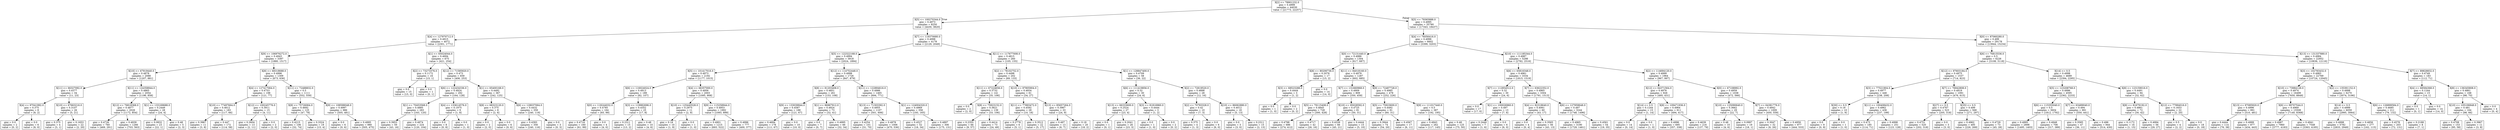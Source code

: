 digraph Tree {
node [shape=box] ;
0 [label="X[2] <= 78901232.0\ngini = 0.4999\nsamples = 44030\nvalue = [21773, 22257]"] ;
1 [label="X[5] <= 100270344.0\ngini = 0.4973\nsamples = 8250\nvalue = [4430, 3820]"] ;
0 -> 1 [labeldistance=2.5, labelangle=45, headlabel="True"] ;
2 [label="X[4] <= 127970712.0\ngini = 0.4915\nsamples = 4072\nvalue = [2301, 1771]"] ;
1 -> 2 ;
3 [label="X[9] <= 106976272.0\ngini = 0.4943\nsamples = 3397\nvalue = [1880, 1517]"] ;
2 -> 3 ;
4 [label="X[10] <= 67919440.0\ngini = 0.4878\nsamples = 2088\nvalue = [1207, 881]"] ;
3 -> 4 ;
5 [label="X[11] <= 66327092.0\ngini = 0.4377\nsamples = 34\nvalue = [11, 23]"] ;
4 -> 5 ;
6 [label="X[4] <= 97041992.0\ngini = 0.375\nsamples = 8\nvalue = [6, 2]"] ;
5 -> 6 ;
7 [label="gini = 0.0\nsamples = 2\nvalue = [0, 2]"] ;
6 -> 7 ;
8 [label="gini = 0.0\nsamples = 6\nvalue = [6, 0]"] ;
6 -> 8 ;
9 [label="X[10] <= 67663216.0\ngini = 0.3107\nsamples = 26\nvalue = [5, 21]"] ;
5 -> 9 ;
10 [label="gini = 0.375\nsamples = 4\nvalue = [3, 1]"] ;
9 -> 10 ;
11 [label="gini = 0.1653\nsamples = 22\nvalue = [2, 20]"] ;
9 -> 11 ;
12 [label="X[11] <= 124358944.0\ngini = 0.4865\nsamples = 2054\nvalue = [1196, 858]"] ;
4 -> 12 ;
13 [label="X[12] <= 76818368.0\ngini = 0.4877\nsamples = 2026\nvalue = [1172, 854]"] ;
12 -> 13 ;
14 [label="gini = 0.4726\nsamples = 760\nvalue = [469, 291]"] ;
13 -> 14 ;
15 [label="gini = 0.4939\nsamples = 1266\nvalue = [703, 563]"] ;
13 -> 15 ;
16 [label="X[1] <= 133169688.0\ngini = 0.2449\nsamples = 28\nvalue = [24, 4]"] ;
12 -> 16 ;
17 [label="gini = 0.0832\nsamples = 23\nvalue = [22, 1]"] ;
16 -> 17 ;
18 [label="gini = 0.48\nsamples = 5\nvalue = [2, 3]"] ;
16 -> 18 ;
19 [label="X[8] <= 68318688.0\ngini = 0.4996\nsamples = 1309\nvalue = [673, 636]"] ;
3 -> 19 ;
20 [label="X[4] <= 127417064.0\ngini = 0.4753\nsamples = 198\nvalue = [121, 77]"] ;
19 -> 20 ;
21 [label="X[10] <= 77497664.0\ngini = 0.4612\nsamples = 183\nvalue = [117, 66]"] ;
20 -> 21 ;
22 [label="gini = 0.3967\nsamples = 11\nvalue = [3, 8]"] ;
21 -> 22 ;
23 [label="gini = 0.447\nsamples = 172\nvalue = [114, 58]"] ;
21 -> 23 ;
24 [label="X[12] <= 100245776.0\ngini = 0.3911\nsamples = 15\nvalue = [4, 11]"] ;
20 -> 24 ;
25 [label="gini = 0.2604\nsamples = 13\nvalue = [2, 11]"] ;
24 -> 25 ;
26 [label="gini = 0.0\nsamples = 2\nvalue = [2, 0]"] ;
24 -> 26 ;
27 [label="X[11] <= 72488832.0\ngini = 0.5\nsamples = 1111\nvalue = [552, 559]"] ;
19 -> 27 ;
28 [label="X[8] <= 75726064.0\ngini = 0.4692\nsamples = 125\nvalue = [47, 78]"] ;
27 -> 28 ;
29 [label="gini = 0.4215\nsamples = 106\nvalue = [32, 74]"] ;
28 -> 29 ;
30 [label="gini = 0.3324\nsamples = 19\nvalue = [15, 4]"] ;
28 -> 30 ;
31 [label="X[9] <= 108598048.0\ngini = 0.4997\nsamples = 986\nvalue = [505, 481]"] ;
27 -> 31 ;
32 [label="gini = 0.0\nsamples = 6\nvalue = [0, 6]"] ;
31 -> 32 ;
33 [label="gini = 0.4995\nsamples = 980\nvalue = [505, 475]"] ;
31 -> 33 ;
34 [label="X[1] <= 65024044.0\ngini = 0.4694\nsamples = 675\nvalue = [421, 254]"] ;
2 -> 34 ;
35 [label="X[2] <= 73273376.0\ngini = 0.1172\nsamples = 16\nvalue = [15, 1]"] ;
34 -> 35 ;
36 [label="gini = 0.0\nsamples = 15\nvalue = [15, 0]"] ;
35 -> 36 ;
37 [label="gini = 0.0\nsamples = 1\nvalue = [0, 1]"] ;
35 -> 37 ;
38 [label="X[12] <= 71585920.0\ngini = 0.473\nsamples = 659\nvalue = [406, 253]"] ;
34 -> 38 ;
39 [label="X[6] <= 122434336.0\ngini = 0.4924\nsamples = 292\nvalue = [164, 128]"] ;
38 -> 39 ;
40 [label="X[1] <= 70453568.0\ngini = 0.4885\nsamples = 283\nvalue = [163, 120]"] ;
39 -> 40 ;
41 [label="gini = 0.3953\nsamples = 59\nvalue = [43, 16]"] ;
40 -> 41 ;
42 [label="gini = 0.4974\nsamples = 224\nvalue = [120, 104]"] ;
40 -> 42 ;
43 [label="X[4] <= 133614576.0\ngini = 0.1975\nsamples = 9\nvalue = [1, 8]"] ;
39 -> 43 ;
44 [label="gini = 0.0\nsamples = 8\nvalue = [0, 8]"] ;
43 -> 44 ;
45 [label="gini = 0.0\nsamples = 1\nvalue = [1, 0]"] ;
43 -> 45 ;
46 [label="X[1] <= 65400168.0\ngini = 0.4492\nsamples = 367\nvalue = [242, 125]"] ;
38 -> 46 ;
47 [label="X[8] <= 68323120.0\ngini = 0.375\nsamples = 8\nvalue = [2, 6]"] ;
46 -> 47 ;
48 [label="gini = 0.0\nsamples = 2\nvalue = [2, 0]"] ;
47 -> 48 ;
49 [label="gini = 0.0\nsamples = 6\nvalue = [0, 6]"] ;
47 -> 49 ;
50 [label="X[6] <= 128037064.0\ngini = 0.4432\nsamples = 359\nvalue = [240, 119]"] ;
46 -> 50 ;
51 [label="gini = 0.4393\nsamples = 356\nvalue = [240, 116]"] ;
50 -> 51 ;
52 [label="gini = 0.0\nsamples = 3\nvalue = [0, 3]"] ;
50 -> 52 ;
53 [label="X[7] <= 119370680.0\ngini = 0.4998\nsamples = 4178\nvalue = [2129, 2049]"] ;
1 -> 53 ;
54 [label="X[5] <= 122322168.0\ngini = 0.4994\nsamples = 3918\nvalue = [2024, 1894]"] ;
53 -> 54 ;
55 [label="X[5] <= 101417016.0\ngini = 0.4973\nsamples = 2192\nvalue = [1177, 1015]"] ;
54 -> 55 ;
56 [label="X[6] <= 116024024.0\ngini = 0.4913\nsamples = 189\nvalue = [82, 107]"] ;
55 -> 56 ;
57 [label="X[0] <= 118244032.0\ngini = 0.4785\nsamples = 164\nvalue = [65, 99]"] ;
56 -> 57 ;
58 [label="gini = 0.4718\nsamples = 160\nvalue = [61, 99]"] ;
57 -> 58 ;
59 [label="gini = 0.0\nsamples = 4\nvalue = [4, 0]"] ;
57 -> 59 ;
60 [label="X[3] <= 119982696.0\ngini = 0.4352\nsamples = 25\nvalue = [17, 8]"] ;
56 -> 60 ;
61 [label="gini = 0.2311\nsamples = 15\nvalue = [13, 2]"] ;
60 -> 61 ;
62 [label="gini = 0.48\nsamples = 10\nvalue = [4, 6]"] ;
60 -> 62 ;
63 [label="X[4] <= 66357000.0\ngini = 0.4956\nsamples = 2003\nvalue = [1095, 908]"] ;
55 -> 63 ;
64 [label="X[10] <= 125440528.0\ngini = 0.2975\nsamples = 11\nvalue = [2, 9]"] ;
63 -> 64 ;
65 [label="gini = 0.18\nsamples = 10\nvalue = [1, 9]"] ;
64 -> 65 ;
66 [label="gini = 0.0\nsamples = 1\nvalue = [1, 0]"] ;
64 -> 66 ;
67 [label="X[9] <= 115258944.0\ngini = 0.4953\nsamples = 1992\nvalue = [1093, 899]"] ;
63 -> 67 ;
68 [label="gini = 0.4901\nsamples = 1215\nvalue = [693, 522]"] ;
67 -> 68 ;
69 [label="gini = 0.4996\nsamples = 777\nvalue = [400, 377]"] ;
67 -> 69 ;
70 [label="X[12] <= 114752448.0\ngini = 0.4998\nsamples = 1726\nvalue = [847, 879]"] ;
54 -> 70 ;
71 [label="X[8] <= 81203408.0\ngini = 0.4851\nsamples = 261\nvalue = [153, 108]"] ;
70 -> 71 ;
72 [label="X[9] <= 133039944.0\ngini = 0.4587\nsamples = 188\nvalue = [121, 67]"] ;
71 -> 72 ;
73 [label="gini = 0.4694\nsamples = 178\nvalue = [111, 67]"] ;
72 -> 73 ;
74 [label="gini = 0.0\nsamples = 10\nvalue = [10, 0]"] ;
72 -> 74 ;
75 [label="X[1] <= 86967912.0\ngini = 0.4924\nsamples = 73\nvalue = [32, 41]"] ;
71 -> 75 ;
76 [label="gini = 0.0\nsamples = 7\nvalue = [0, 7]"] ;
75 -> 76 ;
77 [label="gini = 0.4995\nsamples = 66\nvalue = [32, 34]"] ;
75 -> 77 ;
78 [label="X[11] <= 122894616.0\ngini = 0.4986\nsamples = 1465\nvalue = [694, 771]"] ;
70 -> 78 ;
79 [label="X[13] <= 71303392.0\ngini = 0.4955\nsamples = 1107\nvalue = [501, 606]"] ;
78 -> 79 ;
80 [label="gini = 0.4254\nsamples = 101\nvalue = [31, 70]"] ;
79 -> 80 ;
81 [label="gini = 0.4978\nsamples = 1006\nvalue = [470, 536]"] ;
79 -> 81 ;
82 [label="X[1] <= 124004320.0\ngini = 0.4969\nsamples = 358\nvalue = [193, 165]"] ;
78 -> 82 ;
83 [label="gini = 0.4527\nsamples = 52\nvalue = [18, 34]"] ;
82 -> 83 ;
84 [label="gini = 0.4897\nsamples = 306\nvalue = [175, 131]"] ;
82 -> 84 ;
85 [label="X[11] <= 117677008.0\ngini = 0.4815\nsamples = 260\nvalue = [105, 155]"] ;
53 -> 85 ;
86 [label="X[2] <= 78102752.0\ngini = 0.4498\nsamples = 202\nvalue = [69, 133]"] ;
85 -> 86 ;
87 [label="X[11] <= 67224656.0\ngini = 0.3732\nsamples = 141\nvalue = [35, 106]"] ;
86 -> 87 ;
88 [label="gini = 0.0\nsamples = 2\nvalue = [2, 0]"] ;
87 -> 88 ;
89 [label="X[8] <= 75923152.0\ngini = 0.3621\nsamples = 139\nvalue = [33, 106]"] ;
87 -> 89 ;
90 [label="gini = 0.2355\nsamples = 66\nvalue = [9, 57]"] ;
89 -> 90 ;
91 [label="gini = 0.4414\nsamples = 73\nvalue = [24, 49]"] ;
89 -> 91 ;
92 [label="X[10] <= 97905904.0\ngini = 0.4934\nsamples = 61\nvalue = [34, 27]"] ;
86 -> 92 ;
93 [label="X[11] <= 77893472.0\ngini = 0.4592\nsamples = 28\nvalue = [10, 18]"] ;
92 -> 93 ;
94 [label="gini = 0.2778\nsamples = 6\nvalue = [5, 1]"] ;
93 -> 94 ;
95 [label="gini = 0.3512\nsamples = 22\nvalue = [5, 17]"] ;
93 -> 95 ;
96 [label="X[13] <= 85657264.0\ngini = 0.3967\nsamples = 33\nvalue = [24, 9]"] ;
92 -> 96 ;
97 [label="gini = 0.497\nsamples = 13\nvalue = [6, 7]"] ;
96 -> 97 ;
98 [label="gini = 0.18\nsamples = 20\nvalue = [18, 2]"] ;
96 -> 98 ;
99 [label="X[1] <= 128847400.0\ngini = 0.4709\nsamples = 58\nvalue = [36, 22]"] ;
85 -> 99 ;
100 [label="X[6] <= 111419856.0\ngini = 0.32\nsamples = 30\nvalue = [24, 6]"] ;
99 -> 100 ;
101 [label="X[13] <= 66333600.0\ngini = 0.2524\nsamples = 27\nvalue = [23, 4]"] ;
100 -> 101 ;
102 [label="gini = 0.0\nsamples = 1\nvalue = [0, 1]"] ;
101 -> 102 ;
103 [label="gini = 0.2041\nsamples = 26\nvalue = [23, 3]"] ;
101 -> 103 ;
104 [label="X[3] <= 81816960.0\ngini = 0.4444\nsamples = 3\nvalue = [1, 2]"] ;
100 -> 104 ;
105 [label="gini = 0.0\nsamples = 1\nvalue = [1, 0]"] ;
104 -> 105 ;
106 [label="gini = 0.0\nsamples = 2\nvalue = [0, 2]"] ;
104 -> 106 ;
107 [label="X[2] <= 72819520.0\ngini = 0.4898\nsamples = 28\nvalue = [12, 16]"] ;
99 -> 107 ;
108 [label="X[2] <= 70783328.0\ngini = 0.42\nsamples = 10\nvalue = [7, 3]"] ;
107 -> 108 ;
109 [label="gini = 0.375\nsamples = 4\nvalue = [1, 3]"] ;
108 -> 109 ;
110 [label="gini = 0.0\nsamples = 6\nvalue = [6, 0]"] ;
108 -> 110 ;
111 [label="X[10] <= 86062880.0\ngini = 0.4012\nsamples = 18\nvalue = [5, 13]"] ;
107 -> 111 ;
112 [label="gini = 0.0\nsamples = 3\nvalue = [3, 0]"] ;
111 -> 112 ;
113 [label="gini = 0.2311\nsamples = 15\nvalue = [2, 13]"] ;
111 -> 113 ;
114 [label="X[5] <= 79365888.0\ngini = 0.4995\nsamples = 35780\nvalue = [17343, 18437]"] ;
0 -> 114 [labeldistance=2.5, labelangle=-45, headlabel="False"] ;
115 [label="X[4] <= 76056416.0\ngini = 0.4996\nsamples = 6602\nvalue = [3399, 3203]"] ;
114 -> 115 ;
116 [label="X[0] <= 72131440.0\ngini = 0.4986\nsamples = 1304\nvalue = [617, 687]"] ;
115 -> 116 ;
117 [label="X[8] <= 80206736.0\ngini = 0.2076\nsamples = 17\nvalue = [15, 2]"] ;
116 -> 117 ;
118 [label="X[3] <= 68523288.0\ngini = 0.4444\nsamples = 3\nvalue = [1, 2]"] ;
117 -> 118 ;
119 [label="gini = 0.0\nsamples = 1\nvalue = [1, 0]"] ;
118 -> 119 ;
120 [label="gini = 0.0\nsamples = 2\nvalue = [0, 2]"] ;
118 -> 120 ;
121 [label="gini = 0.0\nsamples = 14\nvalue = [14, 0]"] ;
117 -> 121 ;
122 [label="X[11] <= 84018160.0\ngini = 0.4979\nsamples = 1287\nvalue = [602, 685]"] ;
116 -> 122 ;
123 [label="X[7] <= 131660968.0\ngini = 0.4909\nsamples = 809\nvalue = [350, 459]"] ;
122 -> 123 ;
124 [label="X[5] <= 79115408.0\ngini = 0.4845\nsamples = 728\nvalue = [300, 428]"] ;
123 -> 124 ;
125 [label="gini = 0.4798\nsamples = 686\nvalue = [274, 412]"] ;
124 -> 125 ;
126 [label="gini = 0.4717\nsamples = 42\nvalue = [26, 16]"] ;
124 -> 126 ;
127 [label="X[10] <= 95028592.0\ngini = 0.4725\nsamples = 81\nvalue = [50, 31]"] ;
123 -> 127 ;
128 [label="gini = 0.4339\nsamples = 66\nvalue = [45, 21]"] ;
127 -> 128 ;
129 [label="gini = 0.4444\nsamples = 15\nvalue = [5, 10]"] ;
127 -> 129 ;
130 [label="X[9] <= 72487728.0\ngini = 0.4985\nsamples = 478\nvalue = [252, 226]"] ;
122 -> 130 ;
131 [label="X[5] <= 75923600.0\ngini = 0.4492\nsamples = 91\nvalue = [60, 31]"] ;
130 -> 131 ;
132 [label="gini = 0.3944\nsamples = 74\nvalue = [54, 20]"] ;
131 -> 132 ;
133 [label="gini = 0.4567\nsamples = 17\nvalue = [6, 11]"] ;
131 -> 133 ;
134 [label="X[9] <= 111017440.0\ngini = 0.5\nsamples = 387\nvalue = [192, 195]"] ;
130 -> 134 ;
135 [label="gini = 0.4943\nsamples = 262\nvalue = [117, 145]"] ;
134 -> 135 ;
136 [label="gini = 0.48\nsamples = 125\nvalue = [75, 50]"] ;
134 -> 136 ;
137 [label="X[10] <= 111185344.0\ngini = 0.4987\nsamples = 5298\nvalue = [2782, 2516]"] ;
115 -> 137 ;
138 [label="X[6] <= 65816348.0\ngini = 0.4961\nsamples = 3334\nvalue = [1815, 1519]"] ;
137 -> 138 ;
139 [label="X[7] <= 112854512.0\ngini = 0.32\nsamples = 30\nvalue = [24, 6]"] ;
138 -> 139 ;
140 [label="gini = 0.0\nsamples = 17\nvalue = [17, 0]"] ;
139 -> 140 ;
141 [label="X[1] <= 100026960.0\ngini = 0.497\nsamples = 13\nvalue = [7, 6]"] ;
139 -> 141 ;
142 [label="gini = 0.2449\nsamples = 7\nvalue = [1, 6]"] ;
141 -> 142 ;
143 [label="gini = 0.0\nsamples = 6\nvalue = [6, 0]"] ;
141 -> 143 ;
144 [label="X[7] <= 63622352.0\ngini = 0.4965\nsamples = 3304\nvalue = [1791, 1513]"] ;
138 -> 144 ;
145 [label="X[4] <= 82318640.0\ngini = 0.4061\nsamples = 60\nvalue = [43, 17]"] ;
144 -> 145 ;
146 [label="gini = 0.0\nsamples = 4\nvalue = [0, 4]"] ;
145 -> 146 ;
147 [label="gini = 0.3565\nsamples = 56\nvalue = [43, 13]"] ;
145 -> 147 ;
148 [label="X[6] <= 127959648.0\ngini = 0.497\nsamples = 3244\nvalue = [1748, 1496]"] ;
144 -> 148 ;
149 [label="gini = 0.4965\nsamples = 3190\nvalue = [1729, 1461]"] ;
148 -> 149 ;
150 [label="gini = 0.4561\nsamples = 54\nvalue = [19, 35]"] ;
148 -> 150 ;
151 [label="X[2] <= 114694120.0\ngini = 0.4999\nsamples = 1964\nvalue = [967, 997]"] ;
137 -> 151 ;
152 [label="X[12] <= 64371564.0\ngini = 0.4976\nsamples = 926\nvalue = [495, 431]"] ;
151 -> 152 ;
153 [label="X[14] <= 0.5\ngini = 0.1244\nsamples = 15\nvalue = [1, 14]"] ;
152 -> 153 ;
154 [label="gini = 0.0\nsamples = 14\nvalue = [0, 14]"] ;
153 -> 154 ;
155 [label="gini = 0.0\nsamples = 1\nvalue = [1, 0]"] ;
153 -> 155 ;
156 [label="X[8] <= 109471936.0\ngini = 0.4964\nsamples = 911\nvalue = [494, 417]"] ;
152 -> 156 ;
157 [label="gini = 0.4996\nsamples = 695\nvalue = [357, 338]"] ;
156 -> 157 ;
158 [label="gini = 0.4639\nsamples = 216\nvalue = [137, 79]"] ;
156 -> 158 ;
159 [label="X[0] <= 67108992.0\ngini = 0.4959\nsamples = 1038\nvalue = [472, 566]"] ;
151 -> 159 ;
160 [label="X[10] <= 125090640.0\ngini = 0.3662\nsamples = 29\nvalue = [22, 7]"] ;
159 -> 160 ;
161 [label="gini = 0.48\nsamples = 10\nvalue = [4, 6]"] ;
160 -> 161 ;
162 [label="gini = 0.0997\nsamples = 19\nvalue = [18, 1]"] ;
160 -> 162 ;
163 [label="X[7] <= 64381776.0\ngini = 0.4942\nsamples = 1009\nvalue = [450, 559]"] ;
159 -> 163 ;
164 [label="gini = 0.3047\nsamples = 32\nvalue = [6, 26]"] ;
163 -> 164 ;
165 [label="gini = 0.4959\nsamples = 977\nvalue = [444, 533]"] ;
163 -> 165 ;
166 [label="X[0] <= 87060280.0\ngini = 0.499\nsamples = 29178\nvalue = [13944, 15234]"] ;
114 -> 166 ;
167 [label="X[6] <= 76815536.0\ngini = 0.5\nsamples = 6226\nvalue = [3108, 3118]"] ;
166 -> 167 ;
168 [label="X[12] <= 97603184.0\ngini = 0.4975\nsamples = 1537\nvalue = [714, 823]"] ;
167 -> 168 ;
169 [label="X[3] <= 77521904.0\ngini = 0.4977\nsamples = 446\nvalue = [238, 208]"] ;
168 -> 169 ;
170 [label="X[30] <= 0.5\ngini = 0.18\nsamples = 10\nvalue = [1, 9]"] ;
169 -> 170 ;
171 [label="gini = 0.0\nsamples = 9\nvalue = [0, 9]"] ;
170 -> 171 ;
172 [label="gini = 0.0\nsamples = 1\nvalue = [1, 0]"] ;
170 -> 172 ;
173 [label="X[11] <= 100408432.0\ngini = 0.4962\nsamples = 436\nvalue = [237, 199]"] ;
169 -> 173 ;
174 [label="gini = 0.473\nsamples = 185\nvalue = [114, 71]"] ;
173 -> 174 ;
175 [label="gini = 0.4998\nsamples = 251\nvalue = [123, 128]"] ;
173 -> 175 ;
176 [label="X[7] <= 76942808.0\ngini = 0.4919\nsamples = 1091\nvalue = [476, 615]"] ;
168 -> 176 ;
177 [label="X[27] <= 0.5\ngini = 0.4767\nsamples = 523\nvalue = [205, 318]"] ;
176 -> 177 ;
178 [label="gini = 0.4751\nsamples = 520\nvalue = [202, 318]"] ;
177 -> 178 ;
179 [label="gini = 0.0\nsamples = 3\nvalue = [3, 0]"] ;
177 -> 179 ;
180 [label="X[35] <= 0.5\ngini = 0.499\nsamples = 568\nvalue = [271, 297]"] ;
176 -> 180 ;
181 [label="gini = 0.4962\nsamples = 495\nvalue = [226, 269]"] ;
180 -> 181 ;
182 [label="gini = 0.4729\nsamples = 73\nvalue = [45, 28]"] ;
180 -> 182 ;
183 [label="X[14] <= 0.5\ngini = 0.4998\nsamples = 4689\nvalue = [2394, 2295]"] ;
167 -> 183 ;
184 [label="X[5] <= 123208768.0\ngini = 0.4996\nsamples = 4595\nvalue = [2362, 2233]"] ;
183 -> 184 ;
185 [label="X[6] <= 115355040.0\ngini = 0.5\nsamples = 3604\nvalue = [1812, 1792]"] ;
184 -> 185 ;
186 [label="gini = 0.4995\nsamples = 2898\nvalue = [1495, 1403]"] ;
185 -> 186 ;
187 [label="gini = 0.4948\nsamples = 706\nvalue = [317, 389]"] ;
185 -> 187 ;
188 [label="X[7] <= 63489040.0\ngini = 0.494\nsamples = 991\nvalue = [550, 441]"] ;
184 -> 188 ;
189 [label="gini = 0.3585\nsamples = 47\nvalue = [36, 11]"] ;
188 -> 189 ;
190 [label="gini = 0.496\nsamples = 944\nvalue = [514, 430]"] ;
188 -> 190 ;
191 [label="X[8] <= 123159016.0\ngini = 0.4491\nsamples = 94\nvalue = [32, 62]"] ;
183 -> 191 ;
192 [label="X[8] <= 81679192.0\ngini = 0.4861\nsamples = 72\nvalue = [30, 42]"] ;
191 -> 192 ;
193 [label="gini = 0.1172\nsamples = 16\nvalue = [1, 15]"] ;
192 -> 193 ;
194 [label="gini = 0.4994\nsamples = 56\nvalue = [29, 27]"] ;
192 -> 194 ;
195 [label="X[12] <= 77994016.0\ngini = 0.1653\nsamples = 22\nvalue = [2, 20]"] ;
191 -> 195 ;
196 [label="gini = 0.5\nsamples = 4\nvalue = [2, 2]"] ;
195 -> 196 ;
197 [label="gini = 0.0\nsamples = 18\nvalue = [0, 18]"] ;
195 -> 197 ;
198 [label="X[13] <= 131337880.0\ngini = 0.4984\nsamples = 22952\nvalue = [10836, 12116]"] ;
166 -> 198 ;
199 [label="X[3] <= 102783432.0\ngini = 0.4983\nsamples = 22769\nvalue = [10724, 12045]"] ;
198 -> 199 ;
200 [label="X[10] <= 73984128.0\ngini = 0.4974\nsamples = 16499\nvalue = [7650, 8849]"] ;
199 -> 200 ;
201 [label="X[13] <= 97085920.0\ngini = 0.4996\nsamples = 991\nvalue = [510, 481]"] ;
200 -> 201 ;
202 [label="gini = 0.4444\nsamples = 114\nvalue = [76, 38]"] ;
201 -> 202 ;
203 [label="gini = 0.4999\nsamples = 877\nvalue = [434, 443]"] ;
201 -> 203 ;
204 [label="X[6] <= 99707544.0\ngini = 0.4969\nsamples = 15508\nvalue = [7140, 8368]"] ;
200 -> 204 ;
205 [label="gini = 0.4987\nsamples = 7960\nvalue = [3777, 4183]"] ;
204 -> 205 ;
206 [label="gini = 0.4941\nsamples = 7548\nvalue = [3363, 4185]"] ;
204 -> 206 ;
207 [label="X[2] <= 135391152.0\ngini = 0.4998\nsamples = 6270\nvalue = [3074, 3196]"] ;
199 -> 207 ;
208 [label="X[14] <= 0.5\ngini = 0.4999\nsamples = 6059\nvalue = [2995, 3064]"] ;
207 -> 208 ;
209 [label="gini = 0.4998\nsamples = 5782\nvalue = [2833, 2949]"] ;
208 -> 209 ;
210 [label="gini = 0.4856\nsamples = 277\nvalue = [162, 115]"] ;
208 -> 210 ;
211 [label="X[6] <= 126899584.0\ngini = 0.4685\nsamples = 211\nvalue = [79, 132]"] ;
207 -> 211 ;
212 [label="gini = 0.4578\nsamples = 203\nvalue = [72, 131]"] ;
211 -> 212 ;
213 [label="gini = 0.2188\nsamples = 8\nvalue = [7, 1]"] ;
211 -> 213 ;
214 [label="X[7] <= 89828832.0\ngini = 0.4749\nsamples = 183\nvalue = [112, 71]"] ;
198 -> 214 ;
215 [label="X[4] <= 68584368.0\ngini = 0.1244\nsamples = 15\nvalue = [14, 1]"] ;
214 -> 215 ;
216 [label="gini = 0.0\nsamples = 1\nvalue = [0, 1]"] ;
215 -> 216 ;
217 [label="gini = 0.0\nsamples = 14\nvalue = [14, 0]"] ;
215 -> 217 ;
218 [label="X[8] <= 136345808.0\ngini = 0.4861\nsamples = 168\nvalue = [98, 70]"] ;
214 -> 218 ;
219 [label="X[10] <= 105106848.0\ngini = 0.481\nsamples = 164\nvalue = [98, 66]"] ;
218 -> 219 ;
220 [label="gini = 0.4708\nsamples = 153\nvalue = [95, 58]"] ;
219 -> 220 ;
221 [label="gini = 0.3967\nsamples = 11\nvalue = [3, 8]"] ;
219 -> 221 ;
222 [label="gini = 0.0\nsamples = 4\nvalue = [0, 4]"] ;
218 -> 222 ;
}